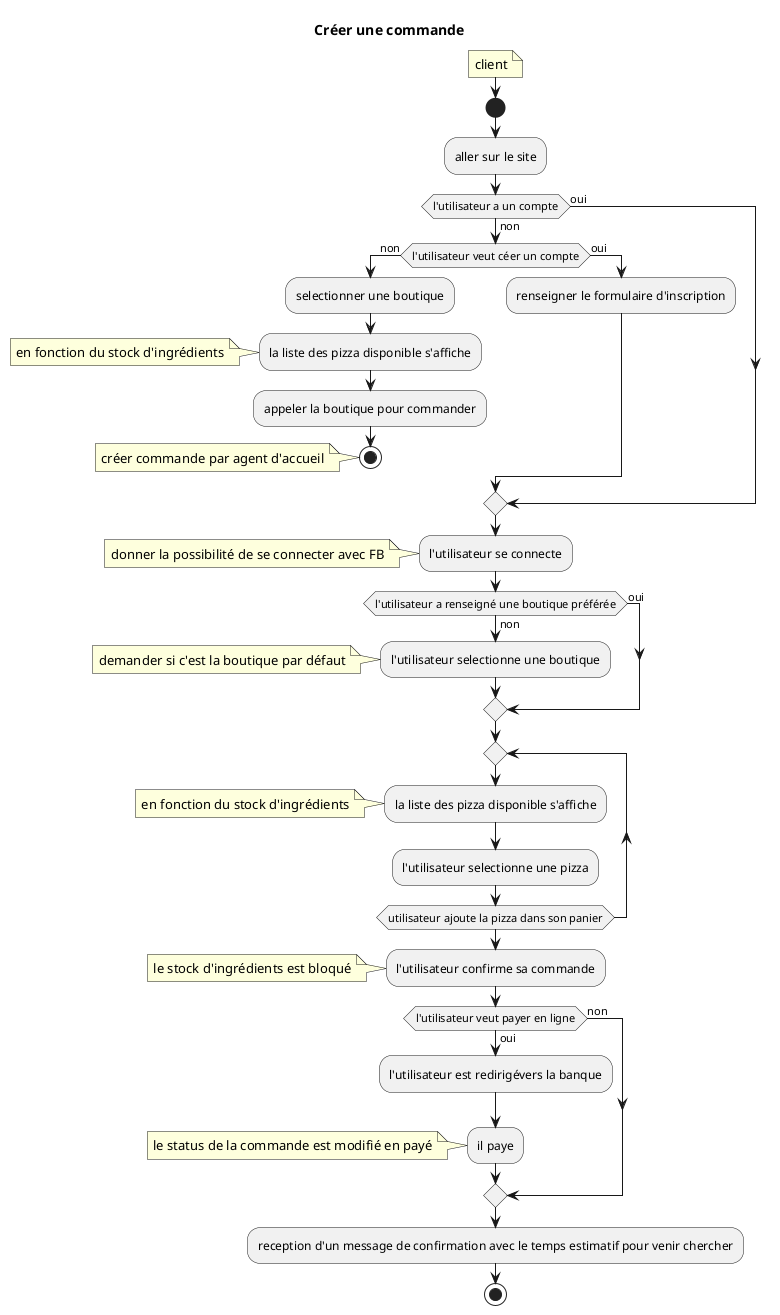 @startuml 4_Commande_CREATE_CMD_ActivityDiagram

title Créer une commande

note: client

start
:aller sur le site;
if (l'utilisateur a un compte) then (non)
    if (l'utilisateur veut céer un compte) then (non)
        :selectionner une boutique;
        :la liste des pizza disponible s'affiche;
        note: en fonction du stock d'ingrédients
        :appeler la boutique pour commander;
        stop
        note: créer commande par agent d'accueil
    else (oui)
        :renseigner le formulaire d'inscription;
    endif
else (oui)
endif
:l'utilisateur se connecte;
note: donner la possibilité de se connecter avec FB
if (l'utilisateur a renseigné une boutique préférée) then (oui)
else (non)
    :l'utilisateur selectionne une boutique;
    note: demander si c'est la boutique par défaut
endif
repeat
:la liste des pizza disponible s'affiche;
note : en fonction du stock d'ingrédients
:l'utilisateur selectionne une pizza;
repeat while (utilisateur ajoute la pizza dans son panier)
:l'utilisateur confirme sa commande;
note: le stock d'ingrédients est bloqué
if (l'utilisateur veut payer en ligne) then (non)
    
else (oui)
    :l'utilisateur est redirigévers la banque;
    :il paye;
    note: le status de la commande est modifié en payé
endif
:reception d'un message de confirmation avec le temps estimatif pour venir chercher;
stop

@enduml